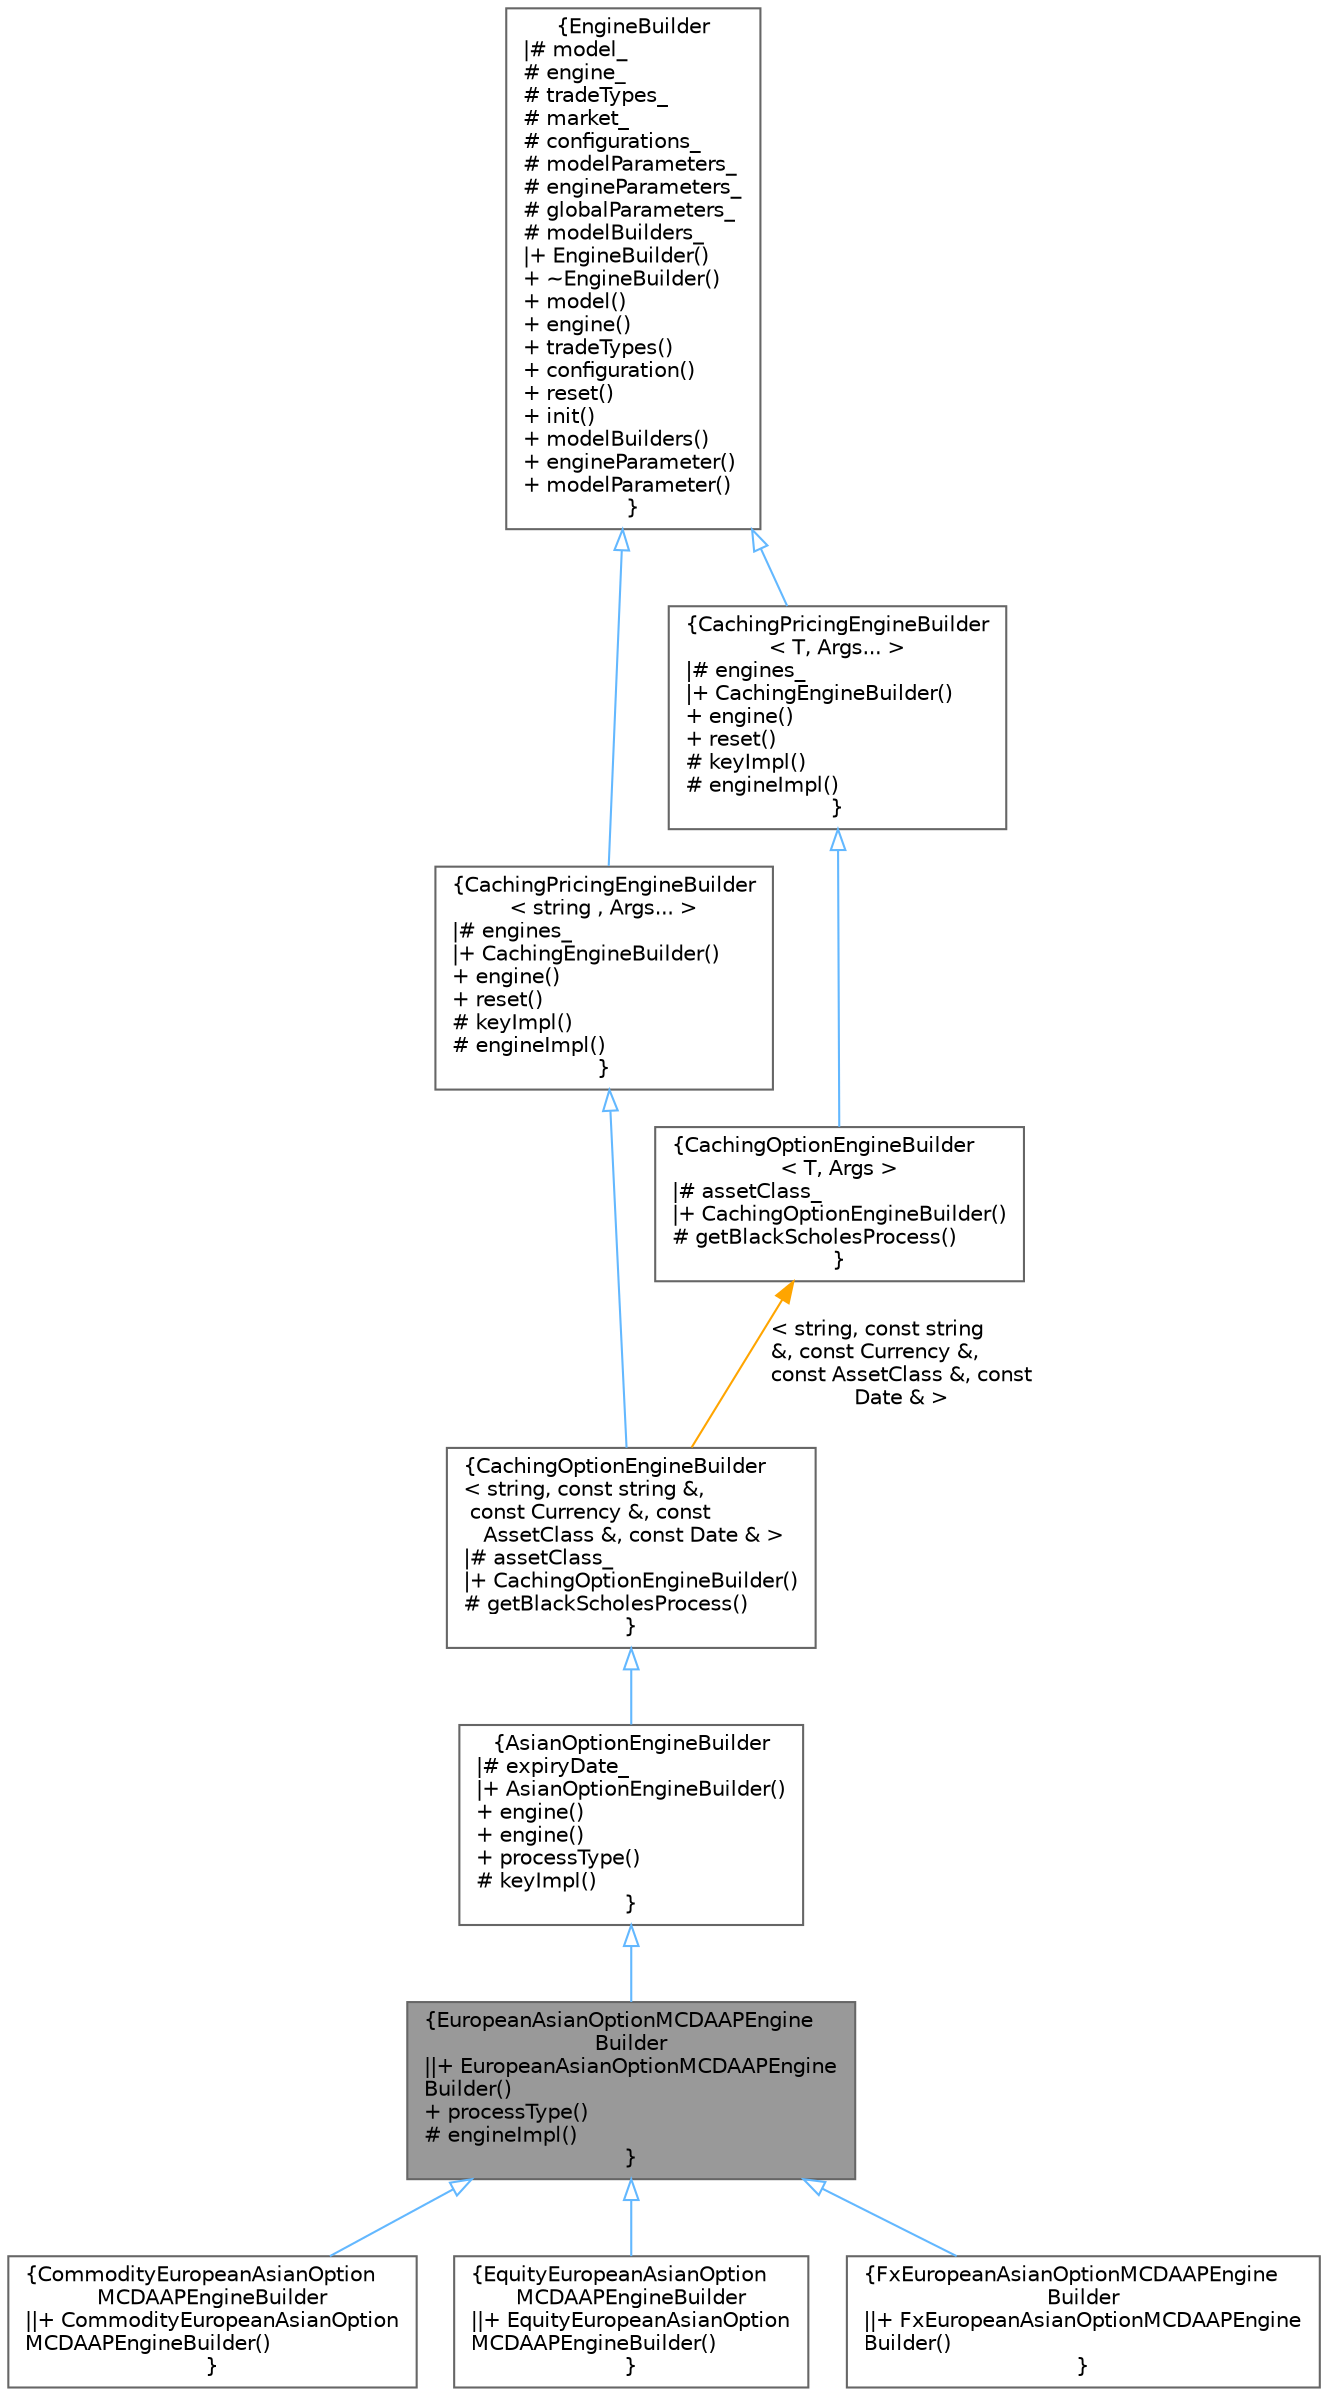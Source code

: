 digraph "EuropeanAsianOptionMCDAAPEngineBuilder"
{
 // INTERACTIVE_SVG=YES
 // LATEX_PDF_SIZE
  bgcolor="transparent";
  edge [fontname=Helvetica,fontsize=10,labelfontname=Helvetica,labelfontsize=10];
  node [fontname=Helvetica,fontsize=10,shape=box,height=0.2,width=0.4];
  Node1 [label="{EuropeanAsianOptionMCDAAPEngine\lBuilder\n||+ EuropeanAsianOptionMCDAAPEngine\lBuilder()\l+ processType()\l# engineImpl()\l}",height=0.2,width=0.4,color="gray40", fillcolor="grey60", style="filled", fontcolor="black",tooltip="Discrete Monte Carlo Engine Builder for European Asian Arithmetic Average Price Options."];
  Node2 -> Node1 [dir="back",color="steelblue1",style="solid",arrowtail="onormal"];
  Node2 [label="{AsianOptionEngineBuilder\n|# expiryDate_\l|+ AsianOptionEngineBuilder()\l+ engine()\l+ engine()\l+ processType()\l# keyImpl()\l}",height=0.2,width=0.4,color="gray40", fillcolor="white", style="filled",URL="$classore_1_1data_1_1_asian_option_engine_builder.html",tooltip="Abstract Engine Builder for Asian Options."];
  Node3 -> Node2 [dir="back",color="steelblue1",style="solid",arrowtail="onormal"];
  Node3 [label="{CachingOptionEngineBuilder\l\< string, const string &,\l const Currency &, const\l AssetClass &, const Date & \>\n|# assetClass_\l|+ CachingOptionEngineBuilder()\l# getBlackScholesProcess()\l}",height=0.2,width=0.4,color="gray40", fillcolor="white", style="filled",URL="$classore_1_1data_1_1_caching_option_engine_builder.html",tooltip=" "];
  Node4 -> Node3 [dir="back",color="steelblue1",style="solid",arrowtail="onormal"];
  Node4 [label="{CachingPricingEngineBuilder\l\< string , Args... \>\n|# engines_\l|+ CachingEngineBuilder()\l+ engine()\l+ reset()\l# keyImpl()\l# engineImpl()\l}",height=0.2,width=0.4,color="gray40", fillcolor="white", style="filled",URL="$classore_1_1data_1_1_caching_engine_builder.html",tooltip="Abstract template EngineBuilder class that can cache engines and coupon pricers."];
  Node5 -> Node4 [dir="back",color="steelblue1",style="solid",arrowtail="onormal"];
  Node5 [label="{EngineBuilder\n|# model_\l# engine_\l# tradeTypes_\l# market_\l# configurations_\l# modelParameters_\l# engineParameters_\l# globalParameters_\l# modelBuilders_\l|+ EngineBuilder()\l+ ~EngineBuilder()\l+ model()\l+ engine()\l+ tradeTypes()\l+ configuration()\l+ reset()\l+ init()\l+ modelBuilders()\l+ engineParameter()\l+ modelParameter()\l}",height=0.2,width=0.4,color="gray40", fillcolor="white", style="filled",URL="$classore_1_1data_1_1_engine_builder.html",tooltip="Base PricingEngine Builder class for a specific model and engine."];
  Node6 -> Node3 [dir="back",color="orange",style="solid",label=" \< string, const string\l &, const Currency &,\l const AssetClass &, const\l Date & \>" ];
  Node6 [label="{CachingOptionEngineBuilder\l\< T, Args \>\n|# assetClass_\l|+ CachingOptionEngineBuilder()\l# getBlackScholesProcess()\l}",height=0.2,width=0.4,color="gray40", fillcolor="white", style="filled",URL="$classore_1_1data_1_1_caching_option_engine_builder.html",tooltip=" "];
  Node7 -> Node6 [dir="back",color="steelblue1",style="solid",arrowtail="onormal"];
  Node7 [label="{CachingPricingEngineBuilder\l\< T, Args... \>\n|# engines_\l|+ CachingEngineBuilder()\l+ engine()\l+ reset()\l# keyImpl()\l# engineImpl()\l}",height=0.2,width=0.4,color="gray40", fillcolor="white", style="filled",URL="$classore_1_1data_1_1_caching_engine_builder.html",tooltip="Abstract template EngineBuilder class that can cache engines and coupon pricers."];
  Node5 -> Node7 [dir="back",color="steelblue1",style="solid",arrowtail="onormal"];
  Node1 -> Node8 [dir="back",color="steelblue1",style="solid",arrowtail="onormal"];
  Node8 [label="{CommodityEuropeanAsianOption\lMCDAAPEngineBuilder\n||+ CommodityEuropeanAsianOption\lMCDAAPEngineBuilder()\l}",height=0.2,width=0.4,color="gray40", fillcolor="white", style="filled",URL="$classore_1_1data_1_1_commodity_european_asian_option_m_c_d_a_a_p_engine_builder.html",tooltip="Discrete Monte Carlo Engine Builder for European Asian Commodity Arithmetic Average Price Options."];
  Node1 -> Node9 [dir="back",color="steelblue1",style="solid",arrowtail="onormal"];
  Node9 [label="{EquityEuropeanAsianOption\lMCDAAPEngineBuilder\n||+ EquityEuropeanAsianOption\lMCDAAPEngineBuilder()\l}",height=0.2,width=0.4,color="gray40", fillcolor="white", style="filled",URL="$classore_1_1data_1_1_equity_european_asian_option_m_c_d_a_a_p_engine_builder.html",tooltip="Discrete Monte Carlo Engine Builder for European Asian Equity Arithmetic Average Price Options."];
  Node1 -> Node10 [dir="back",color="steelblue1",style="solid",arrowtail="onormal"];
  Node10 [label="{FxEuropeanAsianOptionMCDAAPEngine\lBuilder\n||+ FxEuropeanAsianOptionMCDAAPEngine\lBuilder()\l}",height=0.2,width=0.4,color="gray40", fillcolor="white", style="filled",URL="$classore_1_1data_1_1_fx_european_asian_option_m_c_d_a_a_p_engine_builder.html",tooltip="Discrete Monte Carlo Engine Builder for European Asian Fx Arithmetic Average Price Options."];
}
